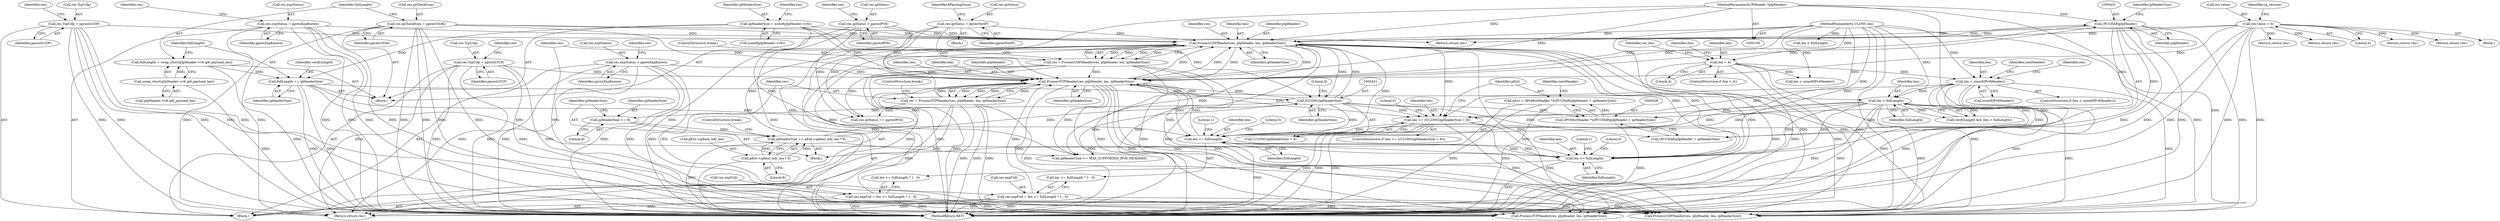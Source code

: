 digraph "0_kvm-guest-drivers-windows_723416fa4210b7464b28eab89cc76252e6193ac1_5@integer" {
"1000425" [label="(Call,pExt = (IPv6ExtHeader *)((PUCHAR)pIpHeader + ipHeaderSize))"];
"1000427" [label="(Call,(IPv6ExtHeader *)((PUCHAR)pIpHeader + ipHeaderSize))"];
"1000430" [label="(Call,(PUCHAR)pIpHeader)"];
"1000403" [label="(Call,ProcessUDPHeader(res, pIpHeader, len, ipHeaderSize))"];
"1000460" [label="(Call,res.ipStatus = ppresNotIP)"];
"1000369" [label="(Call,res = ProcessTCPHeader(res, pIpHeader, len, ipHeaderSize))"];
"1000371" [label="(Call,ProcessTCPHeader(res, pIpHeader, len, ipHeaderSize))"];
"1000401" [label="(Call,res = ProcessUDPHeader(res, pIpHeader, len, ipHeaderSize))"];
"1000306" [label="(Call,res.ipCheckSum = ppresCSOK)"];
"1000147" [label="(Call,res.value = 0)"];
"1000301" [label="(Call,res.ipStatus = ppresIPV6)"];
"1000349" [label="(Call,res.xxpStatus = ppresXxpKnown)"];
"1000359" [label="(Call,res.xxpFull = len >= fullLength ? 1 : 0)"];
"1000354" [label="(Call,res.TcpUdp = ppresIsTCP)"];
"1000101" [label="(MethodParameterIn,IPHeader *pIpHeader)"];
"1000364" [label="(Call,len >= fullLength)"];
"1000325" [label="(Call,len < fullLength)"];
"1000271" [label="(Call,len < sizeof(IPv6Header))"];
"1000112" [label="(Call,len < 4)"];
"1000102" [label="(MethodParameterIn,ULONG len)"];
"1000319" [label="(Call,fullLength += ipHeaderSize)"];
"1000295" [label="(Call,ipHeaderSize = sizeof(pIpHeader->v6))"];
"1000311" [label="(Call,fullLength = swap_short(pIpHeader->v6.ip6_payload_len))"];
"1000313" [label="(Call,swap_short(pIpHeader->v6.ip6_payload_len))"];
"1000417" [label="(Call,len >= ((ULONG)ipHeaderSize + 8))"];
"1000420" [label="(Call,(ULONG)ipHeaderSize)"];
"1000442" [label="(Call,ipHeaderSize += pExt->ip6ext_hdr_len * 8)"];
"1000444" [label="(Call,pExt->ip6ext_hdr_len * 8)"];
"1000439" [label="(Call,ipHeaderSize += 8)"];
"1000396" [label="(Call,len >= fullLength)"];
"1000391" [label="(Call,res.xxpFull = len >= fullLength ? 1 : 0)"];
"1000386" [label="(Call,res.TcpUdp = ppresIsUDP)"];
"1000381" [label="(Call,res.xxpStatus = ppresXxpKnown)"];
"1000563" [label="(Call,ProcessUDPHeader(res, pIpHeader, len, ipHeaderSize))"];
"1000104" [label="(Block,)"];
"1000443" [label="(Identifier,ipHeaderSize)"];
"1000382" [label="(Call,res.xxpStatus)"];
"1000430" [label="(Call,(PUCHAR)pIpHeader)"];
"1000435" [label="(Identifier,nextHeader)"];
"1000450" [label="(Block,)"];
"1000281" [label="(Return,return res;)"];
"1000113" [label="(Identifier,len)"];
"1000270" [label="(ControlStructure,if (len < sizeof(IPv6Header)))"];
"1000314" [label="(Call,pIpHeader->v6.ip6_payload_len)"];
"1000271" [label="(Call,len < sizeof(IPv6Header))"];
"1000334" [label="(Return,return res;)"];
"1000101" [label="(MethodParameterIn,IPHeader *pIpHeader)"];
"1000423" [label="(Literal,8)"];
"1000407" [label="(Identifier,ipHeaderSize)"];
"1000419" [label="(Call,(ULONG)ipHeaderSize + 8)"];
"1000417" [label="(Call,len >= ((ULONG)ipHeaderSize + 8))"];
"1000388" [label="(Identifier,res)"];
"1000397" [label="(Identifier,len)"];
"1000355" [label="(Call,res.TcpUdp)"];
"1000403" [label="(Call,ProcessUDPHeader(res, pIpHeader, len, ipHeaderSize))"];
"1000311" [label="(Call,fullLength = swap_short(pIpHeader->v6.ip6_payload_len))"];
"1000262" [label="(Return,return res;)"];
"1000321" [label="(Identifier,ipHeaderSize)"];
"1000285" [label="(Identifier,nextHeader)"];
"1000406" [label="(Identifier,len)"];
"1000154" [label="(Identifier,ip_version)"];
"1000320" [label="(Identifier,fullLength)"];
"1000361" [label="(Identifier,res)"];
"1000368" [label="(Literal,0)"];
"1000427" [label="(Call,(IPv6ExtHeader *)((PUCHAR)pIpHeader + ipHeaderSize))"];
"1000387" [label="(Call,res.TcpUdp)"];
"1000367" [label="(Literal,1)"];
"1000151" [label="(Literal,0)"];
"1000313" [label="(Call,swap_short(pIpHeader->v6.ip6_payload_len))"];
"1000360" [label="(Call,res.xxpFull)"];
"1000147" [label="(Call,res.value = 0)"];
"1000148" [label="(Call,res.value)"];
"1000439" [label="(Call,ipHeaderSize += 8)"];
"1000442" [label="(Call,ipHeaderSize += pExt->ip6ext_hdr_len * 8)"];
"1000372" [label="(Identifier,res)"];
"1000319" [label="(Call,fullLength += ipHeaderSize)"];
"1000326" [label="(Identifier,len)"];
"1000433" [label="(Identifier,ipHeaderSize)"];
"1000359" [label="(Call,res.xxpFull = len >= fullLength ? 1 : 0)"];
"1000168" [label="(Return,return res;)"];
"1000401" [label="(Call,res = ProcessUDPHeader(res, pIpHeader, len, ipHeaderSize))"];
"1000429" [label="(Call,(PUCHAR)pIpHeader + ipHeaderSize)"];
"1000375" [label="(Identifier,ipHeaderSize)"];
"1000220" [label="(Return,return res;)"];
"1000356" [label="(Identifier,res)"];
"1000111" [label="(ControlStructure,if (len < 4))"];
"1000269" [label="(Block,)"];
"1000273" [label="(Call,sizeof(IPv6Header))"];
"1000578" [label="(MethodReturn,RET)"];
"1000312" [label="(Identifier,fullLength)"];
"1000370" [label="(Identifier,res)"];
"1000374" [label="(Identifier,len)"];
"1000392" [label="(Call,res.xxpFull)"];
"1000408" [label="(ControlStructure,break;)"];
"1000441" [label="(Literal,8)"];
"1000432" [label="(Identifier,pIpHeader)"];
"1000350" [label="(Call,res.xxpStatus)"];
"1000297" [label="(Call,sizeof(pIpHeader->v6))"];
"1000576" [label="(Return,return res;)"];
"1000396" [label="(Call,len >= fullLength)"];
"1000125" [label="(Identifier,ver_len)"];
"1000295" [label="(Call,ipHeaderSize = sizeof(pIpHeader->v6))"];
"1000327" [label="(Identifier,fullLength)"];
"1000440" [label="(Identifier,ipHeaderSize)"];
"1000278" [label="(Identifier,res)"];
"1000418" [label="(Identifier,len)"];
"1000158" [label="(Call,len < sizeof(IPv4Header))"];
"1000305" [label="(Identifier,ppresIPV6)"];
"1000363" [label="(Call,len >= fullLength ? 1 : 0)"];
"1000112" [label="(Call,len < 4)"];
"1000358" [label="(Identifier,ppresIsTCP)"];
"1000365" [label="(Identifier,len)"];
"1000324" [label="(Identifier,verifyLength)"];
"1000371" [label="(Call,ProcessTCPHeader(res, pIpHeader, len, ipHeaderSize))"];
"1000483" [label="(Call,ipHeaderSize <= MAX_SUPPORTED_IPV6_HEADERS)"];
"1000325" [label="(Call,len < fullLength)"];
"1000308" [label="(Identifier,res)"];
"1000118" [label="(Identifier,res)"];
"1000420" [label="(Call,(ULONG)ipHeaderSize)"];
"1000376" [label="(ControlStructure,break;)"];
"1000353" [label="(Identifier,ppresXxpKnown)"];
"1000307" [label="(Call,res.ipCheckSum)"];
"1000369" [label="(Call,res = ProcessTCPHeader(res, pIpHeader, len, ipHeaderSize))"];
"1000468" [label="(ControlStructure,break;)"];
"1000229" [label="(Call,len < fullLength)"];
"1000426" [label="(Identifier,pExt)"];
"1000405" [label="(Identifier,pIpHeader)"];
"1000398" [label="(Identifier,fullLength)"];
"1000272" [label="(Identifier,len)"];
"1000416" [label="(ControlStructure,if (len >= ((ULONG)ipHeaderSize + 8)))"];
"1000306" [label="(Call,res.ipCheckSum = ppresCSOK)"];
"1000444" [label="(Call,pExt->ip6ext_hdr_len * 8)"];
"1000425" [label="(Call,pExt = (IPv6ExtHeader *)((PUCHAR)pIpHeader + ipHeaderSize))"];
"1000301" [label="(Call,res.ipStatus = ppresIPV6)"];
"1000381" [label="(Call,res.xxpStatus = ppresXxpKnown)"];
"1000349" [label="(Call,res.xxpStatus = ppresXxpKnown)"];
"1000464" [label="(Identifier,ppresNotIP)"];
"1000354" [label="(Call,res.TcpUdp = ppresIsTCP)"];
"1000393" [label="(Identifier,res)"];
"1000296" [label="(Identifier,ipHeaderSize)"];
"1000373" [label="(Identifier,pIpHeader)"];
"1000114" [label="(Literal,4)"];
"1000402" [label="(Identifier,res)"];
"1000399" [label="(Literal,1)"];
"1000310" [label="(Identifier,ppresCSOK)"];
"1000303" [label="(Identifier,res)"];
"1000424" [label="(Block,)"];
"1000553" [label="(Call,ProcessTCPHeader(res, pIpHeader, len, ipHeaderSize))"];
"1000395" [label="(Call,len >= fullLength ? 1 : 0)"];
"1000404" [label="(Identifier,res)"];
"1000386" [label="(Call,res.TcpUdp = ppresIsUDP)"];
"1000323" [label="(Call,verifyLength && (len < fullLength))"];
"1000102" [label="(MethodParameterIn,ULONG len)"];
"1000391" [label="(Call,res.xxpFull = len >= fullLength ? 1 : 0)"];
"1000466" [label="(Identifier,bParsingDone)"];
"1000452" [label="(Literal,0)"];
"1000390" [label="(Identifier,ppresIsUDP)"];
"1000448" [label="(Literal,8)"];
"1000518" [label="(Call,res.ipStatus == ppresIPV4)"];
"1000344" [label="(Block,)"];
"1000460" [label="(Call,res.ipStatus = ppresNotIP)"];
"1000445" [label="(Call,pExt->ip6ext_hdr_len)"];
"1000302" [label="(Call,res.ipStatus)"];
"1000366" [label="(Identifier,fullLength)"];
"1000461" [label="(Call,res.ipStatus)"];
"1000385" [label="(Identifier,ppresXxpKnown)"];
"1000400" [label="(Literal,0)"];
"1000364" [label="(Call,len >= fullLength)"];
"1000422" [label="(Identifier,ipHeaderSize)"];
"1000425" -> "1000424"  [label="AST: "];
"1000425" -> "1000427"  [label="CFG: "];
"1000426" -> "1000425"  [label="AST: "];
"1000427" -> "1000425"  [label="AST: "];
"1000435" -> "1000425"  [label="CFG: "];
"1000425" -> "1000578"  [label="DDG: "];
"1000425" -> "1000578"  [label="DDG: "];
"1000427" -> "1000425"  [label="DDG: "];
"1000427" -> "1000429"  [label="CFG: "];
"1000428" -> "1000427"  [label="AST: "];
"1000429" -> "1000427"  [label="AST: "];
"1000427" -> "1000578"  [label="DDG: "];
"1000430" -> "1000427"  [label="DDG: "];
"1000420" -> "1000427"  [label="DDG: "];
"1000430" -> "1000429"  [label="AST: "];
"1000430" -> "1000432"  [label="CFG: "];
"1000431" -> "1000430"  [label="AST: "];
"1000432" -> "1000430"  [label="AST: "];
"1000433" -> "1000430"  [label="CFG: "];
"1000430" -> "1000578"  [label="DDG: "];
"1000430" -> "1000371"  [label="DDG: "];
"1000430" -> "1000403"  [label="DDG: "];
"1000430" -> "1000429"  [label="DDG: "];
"1000403" -> "1000430"  [label="DDG: "];
"1000371" -> "1000430"  [label="DDG: "];
"1000101" -> "1000430"  [label="DDG: "];
"1000430" -> "1000553"  [label="DDG: "];
"1000430" -> "1000563"  [label="DDG: "];
"1000403" -> "1000401"  [label="AST: "];
"1000403" -> "1000407"  [label="CFG: "];
"1000404" -> "1000403"  [label="AST: "];
"1000405" -> "1000403"  [label="AST: "];
"1000406" -> "1000403"  [label="AST: "];
"1000407" -> "1000403"  [label="AST: "];
"1000401" -> "1000403"  [label="CFG: "];
"1000403" -> "1000578"  [label="DDG: "];
"1000403" -> "1000578"  [label="DDG: "];
"1000403" -> "1000364"  [label="DDG: "];
"1000403" -> "1000371"  [label="DDG: "];
"1000403" -> "1000371"  [label="DDG: "];
"1000403" -> "1000396"  [label="DDG: "];
"1000403" -> "1000401"  [label="DDG: "];
"1000403" -> "1000401"  [label="DDG: "];
"1000403" -> "1000401"  [label="DDG: "];
"1000403" -> "1000401"  [label="DDG: "];
"1000460" -> "1000403"  [label="DDG: "];
"1000369" -> "1000403"  [label="DDG: "];
"1000391" -> "1000403"  [label="DDG: "];
"1000401" -> "1000403"  [label="DDG: "];
"1000306" -> "1000403"  [label="DDG: "];
"1000147" -> "1000403"  [label="DDG: "];
"1000386" -> "1000403"  [label="DDG: "];
"1000301" -> "1000403"  [label="DDG: "];
"1000381" -> "1000403"  [label="DDG: "];
"1000371" -> "1000403"  [label="DDG: "];
"1000371" -> "1000403"  [label="DDG: "];
"1000101" -> "1000403"  [label="DDG: "];
"1000396" -> "1000403"  [label="DDG: "];
"1000102" -> "1000403"  [label="DDG: "];
"1000442" -> "1000403"  [label="DDG: "];
"1000420" -> "1000403"  [label="DDG: "];
"1000295" -> "1000403"  [label="DDG: "];
"1000403" -> "1000417"  [label="DDG: "];
"1000403" -> "1000420"  [label="DDG: "];
"1000403" -> "1000483"  [label="DDG: "];
"1000403" -> "1000553"  [label="DDG: "];
"1000403" -> "1000553"  [label="DDG: "];
"1000403" -> "1000563"  [label="DDG: "];
"1000403" -> "1000563"  [label="DDG: "];
"1000460" -> "1000450"  [label="AST: "];
"1000460" -> "1000464"  [label="CFG: "];
"1000461" -> "1000460"  [label="AST: "];
"1000464" -> "1000460"  [label="AST: "];
"1000466" -> "1000460"  [label="CFG: "];
"1000460" -> "1000578"  [label="DDG: "];
"1000460" -> "1000371"  [label="DDG: "];
"1000460" -> "1000518"  [label="DDG: "];
"1000369" -> "1000344"  [label="AST: "];
"1000369" -> "1000371"  [label="CFG: "];
"1000370" -> "1000369"  [label="AST: "];
"1000371" -> "1000369"  [label="AST: "];
"1000376" -> "1000369"  [label="CFG: "];
"1000369" -> "1000578"  [label="DDG: "];
"1000369" -> "1000578"  [label="DDG: "];
"1000371" -> "1000369"  [label="DDG: "];
"1000371" -> "1000369"  [label="DDG: "];
"1000371" -> "1000369"  [label="DDG: "];
"1000371" -> "1000369"  [label="DDG: "];
"1000369" -> "1000371"  [label="DDG: "];
"1000369" -> "1000518"  [label="DDG: "];
"1000369" -> "1000553"  [label="DDG: "];
"1000369" -> "1000563"  [label="DDG: "];
"1000369" -> "1000576"  [label="DDG: "];
"1000371" -> "1000375"  [label="CFG: "];
"1000372" -> "1000371"  [label="AST: "];
"1000373" -> "1000371"  [label="AST: "];
"1000374" -> "1000371"  [label="AST: "];
"1000375" -> "1000371"  [label="AST: "];
"1000371" -> "1000578"  [label="DDG: "];
"1000371" -> "1000578"  [label="DDG: "];
"1000371" -> "1000364"  [label="DDG: "];
"1000401" -> "1000371"  [label="DDG: "];
"1000306" -> "1000371"  [label="DDG: "];
"1000147" -> "1000371"  [label="DDG: "];
"1000301" -> "1000371"  [label="DDG: "];
"1000349" -> "1000371"  [label="DDG: "];
"1000359" -> "1000371"  [label="DDG: "];
"1000354" -> "1000371"  [label="DDG: "];
"1000101" -> "1000371"  [label="DDG: "];
"1000364" -> "1000371"  [label="DDG: "];
"1000102" -> "1000371"  [label="DDG: "];
"1000442" -> "1000371"  [label="DDG: "];
"1000420" -> "1000371"  [label="DDG: "];
"1000295" -> "1000371"  [label="DDG: "];
"1000371" -> "1000396"  [label="DDG: "];
"1000371" -> "1000417"  [label="DDG: "];
"1000371" -> "1000420"  [label="DDG: "];
"1000371" -> "1000483"  [label="DDG: "];
"1000371" -> "1000553"  [label="DDG: "];
"1000371" -> "1000553"  [label="DDG: "];
"1000371" -> "1000563"  [label="DDG: "];
"1000371" -> "1000563"  [label="DDG: "];
"1000401" -> "1000344"  [label="AST: "];
"1000402" -> "1000401"  [label="AST: "];
"1000408" -> "1000401"  [label="CFG: "];
"1000401" -> "1000578"  [label="DDG: "];
"1000401" -> "1000578"  [label="DDG: "];
"1000401" -> "1000518"  [label="DDG: "];
"1000401" -> "1000553"  [label="DDG: "];
"1000401" -> "1000563"  [label="DDG: "];
"1000401" -> "1000576"  [label="DDG: "];
"1000306" -> "1000269"  [label="AST: "];
"1000306" -> "1000310"  [label="CFG: "];
"1000307" -> "1000306"  [label="AST: "];
"1000310" -> "1000306"  [label="AST: "];
"1000312" -> "1000306"  [label="CFG: "];
"1000306" -> "1000578"  [label="DDG: "];
"1000306" -> "1000578"  [label="DDG: "];
"1000306" -> "1000334"  [label="DDG: "];
"1000306" -> "1000553"  [label="DDG: "];
"1000306" -> "1000563"  [label="DDG: "];
"1000306" -> "1000576"  [label="DDG: "];
"1000147" -> "1000104"  [label="AST: "];
"1000147" -> "1000151"  [label="CFG: "];
"1000148" -> "1000147"  [label="AST: "];
"1000151" -> "1000147"  [label="AST: "];
"1000154" -> "1000147"  [label="CFG: "];
"1000147" -> "1000578"  [label="DDG: "];
"1000147" -> "1000168"  [label="DDG: "];
"1000147" -> "1000220"  [label="DDG: "];
"1000147" -> "1000262"  [label="DDG: "];
"1000147" -> "1000281"  [label="DDG: "];
"1000147" -> "1000334"  [label="DDG: "];
"1000147" -> "1000553"  [label="DDG: "];
"1000147" -> "1000563"  [label="DDG: "];
"1000147" -> "1000576"  [label="DDG: "];
"1000301" -> "1000269"  [label="AST: "];
"1000301" -> "1000305"  [label="CFG: "];
"1000302" -> "1000301"  [label="AST: "];
"1000305" -> "1000301"  [label="AST: "];
"1000308" -> "1000301"  [label="CFG: "];
"1000301" -> "1000578"  [label="DDG: "];
"1000301" -> "1000518"  [label="DDG: "];
"1000349" -> "1000344"  [label="AST: "];
"1000349" -> "1000353"  [label="CFG: "];
"1000350" -> "1000349"  [label="AST: "];
"1000353" -> "1000349"  [label="AST: "];
"1000356" -> "1000349"  [label="CFG: "];
"1000349" -> "1000578"  [label="DDG: "];
"1000349" -> "1000578"  [label="DDG: "];
"1000349" -> "1000553"  [label="DDG: "];
"1000349" -> "1000563"  [label="DDG: "];
"1000349" -> "1000576"  [label="DDG: "];
"1000359" -> "1000344"  [label="AST: "];
"1000359" -> "1000363"  [label="CFG: "];
"1000360" -> "1000359"  [label="AST: "];
"1000363" -> "1000359"  [label="AST: "];
"1000370" -> "1000359"  [label="CFG: "];
"1000359" -> "1000578"  [label="DDG: "];
"1000359" -> "1000578"  [label="DDG: "];
"1000359" -> "1000553"  [label="DDG: "];
"1000359" -> "1000563"  [label="DDG: "];
"1000359" -> "1000576"  [label="DDG: "];
"1000354" -> "1000344"  [label="AST: "];
"1000354" -> "1000358"  [label="CFG: "];
"1000355" -> "1000354"  [label="AST: "];
"1000358" -> "1000354"  [label="AST: "];
"1000361" -> "1000354"  [label="CFG: "];
"1000354" -> "1000578"  [label="DDG: "];
"1000354" -> "1000578"  [label="DDG: "];
"1000354" -> "1000553"  [label="DDG: "];
"1000354" -> "1000563"  [label="DDG: "];
"1000354" -> "1000576"  [label="DDG: "];
"1000101" -> "1000100"  [label="AST: "];
"1000101" -> "1000578"  [label="DDG: "];
"1000101" -> "1000553"  [label="DDG: "];
"1000101" -> "1000563"  [label="DDG: "];
"1000364" -> "1000363"  [label="AST: "];
"1000364" -> "1000366"  [label="CFG: "];
"1000365" -> "1000364"  [label="AST: "];
"1000366" -> "1000364"  [label="AST: "];
"1000367" -> "1000364"  [label="CFG: "];
"1000368" -> "1000364"  [label="CFG: "];
"1000364" -> "1000578"  [label="DDG: "];
"1000325" -> "1000364"  [label="DDG: "];
"1000325" -> "1000364"  [label="DDG: "];
"1000271" -> "1000364"  [label="DDG: "];
"1000417" -> "1000364"  [label="DDG: "];
"1000102" -> "1000364"  [label="DDG: "];
"1000396" -> "1000364"  [label="DDG: "];
"1000319" -> "1000364"  [label="DDG: "];
"1000364" -> "1000396"  [label="DDG: "];
"1000325" -> "1000323"  [label="AST: "];
"1000325" -> "1000327"  [label="CFG: "];
"1000326" -> "1000325"  [label="AST: "];
"1000327" -> "1000325"  [label="AST: "];
"1000323" -> "1000325"  [label="CFG: "];
"1000325" -> "1000578"  [label="DDG: "];
"1000325" -> "1000578"  [label="DDG: "];
"1000325" -> "1000323"  [label="DDG: "];
"1000325" -> "1000323"  [label="DDG: "];
"1000271" -> "1000325"  [label="DDG: "];
"1000102" -> "1000325"  [label="DDG: "];
"1000319" -> "1000325"  [label="DDG: "];
"1000325" -> "1000396"  [label="DDG: "];
"1000325" -> "1000396"  [label="DDG: "];
"1000325" -> "1000417"  [label="DDG: "];
"1000325" -> "1000553"  [label="DDG: "];
"1000325" -> "1000563"  [label="DDG: "];
"1000271" -> "1000270"  [label="AST: "];
"1000271" -> "1000273"  [label="CFG: "];
"1000272" -> "1000271"  [label="AST: "];
"1000273" -> "1000271"  [label="AST: "];
"1000278" -> "1000271"  [label="CFG: "];
"1000285" -> "1000271"  [label="CFG: "];
"1000271" -> "1000578"  [label="DDG: "];
"1000271" -> "1000578"  [label="DDG: "];
"1000112" -> "1000271"  [label="DDG: "];
"1000102" -> "1000271"  [label="DDG: "];
"1000271" -> "1000396"  [label="DDG: "];
"1000271" -> "1000417"  [label="DDG: "];
"1000271" -> "1000553"  [label="DDG: "];
"1000271" -> "1000563"  [label="DDG: "];
"1000112" -> "1000111"  [label="AST: "];
"1000112" -> "1000114"  [label="CFG: "];
"1000113" -> "1000112"  [label="AST: "];
"1000114" -> "1000112"  [label="AST: "];
"1000118" -> "1000112"  [label="CFG: "];
"1000125" -> "1000112"  [label="CFG: "];
"1000112" -> "1000578"  [label="DDG: "];
"1000112" -> "1000578"  [label="DDG: "];
"1000102" -> "1000112"  [label="DDG: "];
"1000112" -> "1000158"  [label="DDG: "];
"1000112" -> "1000553"  [label="DDG: "];
"1000112" -> "1000563"  [label="DDG: "];
"1000102" -> "1000100"  [label="AST: "];
"1000102" -> "1000578"  [label="DDG: "];
"1000102" -> "1000158"  [label="DDG: "];
"1000102" -> "1000229"  [label="DDG: "];
"1000102" -> "1000396"  [label="DDG: "];
"1000102" -> "1000417"  [label="DDG: "];
"1000102" -> "1000553"  [label="DDG: "];
"1000102" -> "1000563"  [label="DDG: "];
"1000319" -> "1000269"  [label="AST: "];
"1000319" -> "1000321"  [label="CFG: "];
"1000320" -> "1000319"  [label="AST: "];
"1000321" -> "1000319"  [label="AST: "];
"1000324" -> "1000319"  [label="CFG: "];
"1000319" -> "1000578"  [label="DDG: "];
"1000319" -> "1000578"  [label="DDG: "];
"1000295" -> "1000319"  [label="DDG: "];
"1000311" -> "1000319"  [label="DDG: "];
"1000319" -> "1000396"  [label="DDG: "];
"1000295" -> "1000269"  [label="AST: "];
"1000295" -> "1000297"  [label="CFG: "];
"1000296" -> "1000295"  [label="AST: "];
"1000297" -> "1000295"  [label="AST: "];
"1000303" -> "1000295"  [label="CFG: "];
"1000295" -> "1000420"  [label="DDG: "];
"1000295" -> "1000483"  [label="DDG: "];
"1000311" -> "1000269"  [label="AST: "];
"1000311" -> "1000313"  [label="CFG: "];
"1000312" -> "1000311"  [label="AST: "];
"1000313" -> "1000311"  [label="AST: "];
"1000320" -> "1000311"  [label="CFG: "];
"1000311" -> "1000578"  [label="DDG: "];
"1000313" -> "1000311"  [label="DDG: "];
"1000313" -> "1000314"  [label="CFG: "];
"1000314" -> "1000313"  [label="AST: "];
"1000313" -> "1000578"  [label="DDG: "];
"1000417" -> "1000416"  [label="AST: "];
"1000417" -> "1000419"  [label="CFG: "];
"1000418" -> "1000417"  [label="AST: "];
"1000419" -> "1000417"  [label="AST: "];
"1000426" -> "1000417"  [label="CFG: "];
"1000452" -> "1000417"  [label="CFG: "];
"1000417" -> "1000578"  [label="DDG: "];
"1000417" -> "1000578"  [label="DDG: "];
"1000417" -> "1000578"  [label="DDG: "];
"1000417" -> "1000396"  [label="DDG: "];
"1000420" -> "1000417"  [label="DDG: "];
"1000417" -> "1000553"  [label="DDG: "];
"1000417" -> "1000563"  [label="DDG: "];
"1000420" -> "1000419"  [label="AST: "];
"1000420" -> "1000422"  [label="CFG: "];
"1000421" -> "1000420"  [label="AST: "];
"1000422" -> "1000420"  [label="AST: "];
"1000423" -> "1000420"  [label="CFG: "];
"1000420" -> "1000419"  [label="DDG: "];
"1000442" -> "1000420"  [label="DDG: "];
"1000420" -> "1000429"  [label="DDG: "];
"1000420" -> "1000439"  [label="DDG: "];
"1000420" -> "1000483"  [label="DDG: "];
"1000442" -> "1000424"  [label="AST: "];
"1000442" -> "1000444"  [label="CFG: "];
"1000443" -> "1000442"  [label="AST: "];
"1000444" -> "1000442"  [label="AST: "];
"1000468" -> "1000442"  [label="CFG: "];
"1000442" -> "1000578"  [label="DDG: "];
"1000444" -> "1000442"  [label="DDG: "];
"1000444" -> "1000442"  [label="DDG: "];
"1000439" -> "1000442"  [label="DDG: "];
"1000442" -> "1000483"  [label="DDG: "];
"1000444" -> "1000448"  [label="CFG: "];
"1000445" -> "1000444"  [label="AST: "];
"1000448" -> "1000444"  [label="AST: "];
"1000444" -> "1000578"  [label="DDG: "];
"1000439" -> "1000424"  [label="AST: "];
"1000439" -> "1000441"  [label="CFG: "];
"1000440" -> "1000439"  [label="AST: "];
"1000441" -> "1000439"  [label="AST: "];
"1000443" -> "1000439"  [label="CFG: "];
"1000396" -> "1000395"  [label="AST: "];
"1000396" -> "1000398"  [label="CFG: "];
"1000397" -> "1000396"  [label="AST: "];
"1000398" -> "1000396"  [label="AST: "];
"1000399" -> "1000396"  [label="CFG: "];
"1000400" -> "1000396"  [label="CFG: "];
"1000396" -> "1000578"  [label="DDG: "];
"1000391" -> "1000344"  [label="AST: "];
"1000391" -> "1000395"  [label="CFG: "];
"1000392" -> "1000391"  [label="AST: "];
"1000395" -> "1000391"  [label="AST: "];
"1000402" -> "1000391"  [label="CFG: "];
"1000391" -> "1000578"  [label="DDG: "];
"1000391" -> "1000578"  [label="DDG: "];
"1000391" -> "1000553"  [label="DDG: "];
"1000391" -> "1000563"  [label="DDG: "];
"1000391" -> "1000576"  [label="DDG: "];
"1000386" -> "1000344"  [label="AST: "];
"1000386" -> "1000390"  [label="CFG: "];
"1000387" -> "1000386"  [label="AST: "];
"1000390" -> "1000386"  [label="AST: "];
"1000393" -> "1000386"  [label="CFG: "];
"1000386" -> "1000578"  [label="DDG: "];
"1000386" -> "1000578"  [label="DDG: "];
"1000386" -> "1000553"  [label="DDG: "];
"1000386" -> "1000563"  [label="DDG: "];
"1000386" -> "1000576"  [label="DDG: "];
"1000381" -> "1000344"  [label="AST: "];
"1000381" -> "1000385"  [label="CFG: "];
"1000382" -> "1000381"  [label="AST: "];
"1000385" -> "1000381"  [label="AST: "];
"1000388" -> "1000381"  [label="CFG: "];
"1000381" -> "1000578"  [label="DDG: "];
"1000381" -> "1000578"  [label="DDG: "];
"1000381" -> "1000553"  [label="DDG: "];
"1000381" -> "1000563"  [label="DDG: "];
"1000381" -> "1000576"  [label="DDG: "];
}
